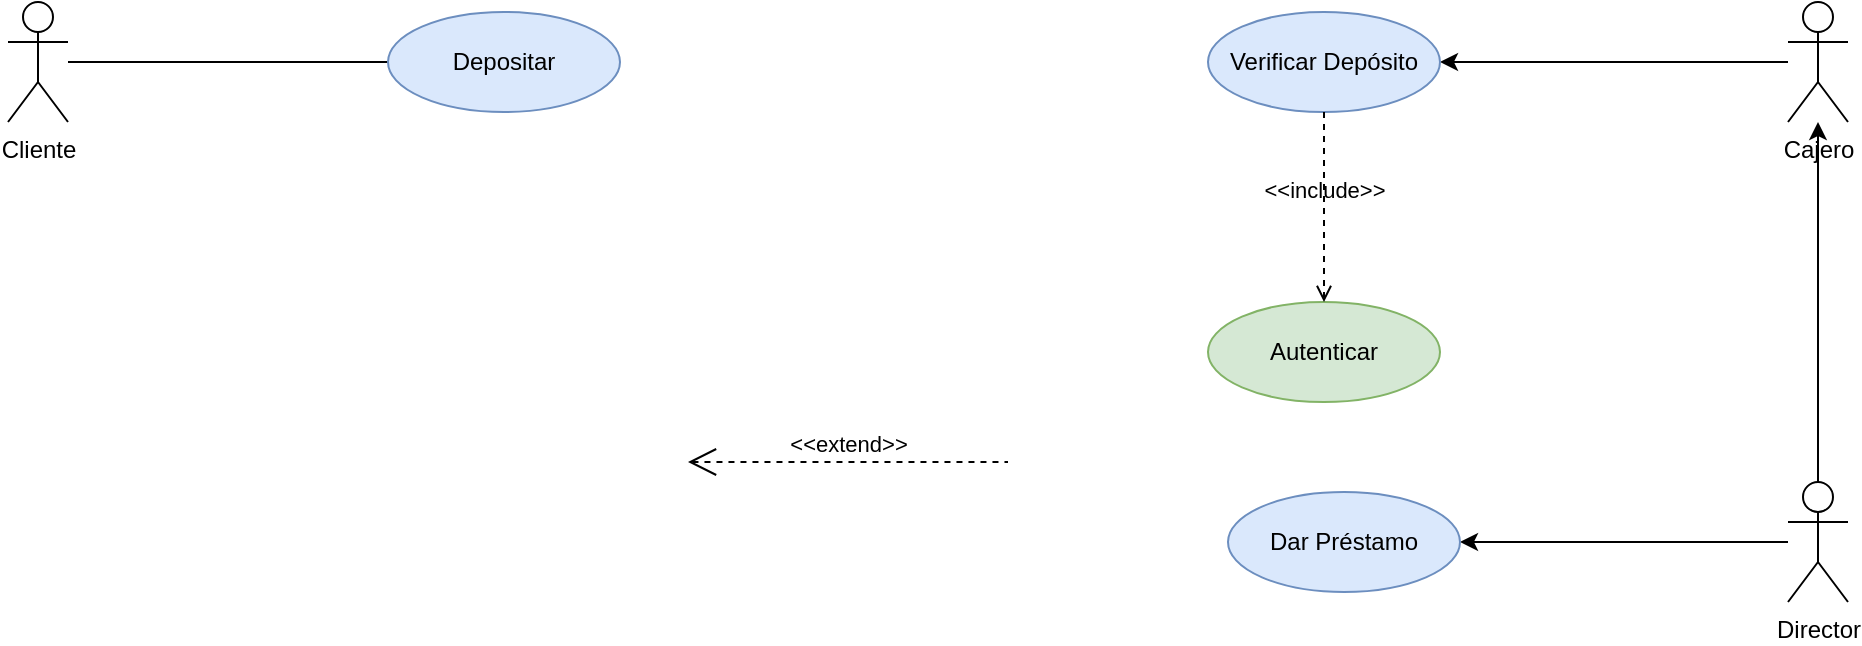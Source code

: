 <mxfile version="22.0.8" type="github">
  <diagram name="Página-1" id="fN_BX1Q7iqfhWap0hX38">
    <mxGraphModel dx="1432" dy="669" grid="1" gridSize="10" guides="1" tooltips="1" connect="1" arrows="1" fold="1" page="1" pageScale="1" pageWidth="827" pageHeight="1169" math="0" shadow="0">
      <root>
        <mxCell id="0" />
        <mxCell id="1" parent="0" />
        <mxCell id="Te2KGw7d16V4PrrXAq18-17" style="edgeStyle=orthogonalEdgeStyle;rounded=0;orthogonalLoop=1;jettySize=auto;html=1;entryX=1;entryY=0.5;entryDx=0;entryDy=0;" edge="1" parent="1" source="Te2KGw7d16V4PrrXAq18-1" target="Te2KGw7d16V4PrrXAq18-14">
          <mxGeometry relative="1" as="geometry" />
        </mxCell>
        <mxCell id="Te2KGw7d16V4PrrXAq18-1" value="Cajero" style="shape=umlActor;verticalLabelPosition=bottom;verticalAlign=top;html=1;outlineConnect=0;" vertex="1" parent="1">
          <mxGeometry x="1050" y="160" width="30" height="60" as="geometry" />
        </mxCell>
        <mxCell id="Te2KGw7d16V4PrrXAq18-12" style="rounded=0;orthogonalLoop=1;jettySize=auto;html=1;entryX=0;entryY=0.5;entryDx=0;entryDy=0;endArrow=none;endFill=0;elbow=vertical;" edge="1" parent="1" source="Te2KGw7d16V4PrrXAq18-2" target="Te2KGw7d16V4PrrXAq18-10">
          <mxGeometry relative="1" as="geometry" />
        </mxCell>
        <mxCell id="Te2KGw7d16V4PrrXAq18-2" value="Cliente" style="shape=umlActor;verticalLabelPosition=bottom;verticalAlign=top;html=1;outlineConnect=0;" vertex="1" parent="1">
          <mxGeometry x="160" y="160" width="30" height="60" as="geometry" />
        </mxCell>
        <mxCell id="Te2KGw7d16V4PrrXAq18-9" style="edgeStyle=orthogonalEdgeStyle;rounded=0;orthogonalLoop=1;jettySize=auto;html=1;" edge="1" parent="1" source="Te2KGw7d16V4PrrXAq18-5" target="Te2KGw7d16V4PrrXAq18-1">
          <mxGeometry relative="1" as="geometry" />
        </mxCell>
        <mxCell id="Te2KGw7d16V4PrrXAq18-19" style="edgeStyle=orthogonalEdgeStyle;rounded=0;orthogonalLoop=1;jettySize=auto;html=1;entryX=1;entryY=0.5;entryDx=0;entryDy=0;" edge="1" parent="1" source="Te2KGw7d16V4PrrXAq18-5" target="Te2KGw7d16V4PrrXAq18-18">
          <mxGeometry relative="1" as="geometry" />
        </mxCell>
        <mxCell id="Te2KGw7d16V4PrrXAq18-5" value="Director" style="shape=umlActor;verticalLabelPosition=bottom;verticalAlign=top;html=1;outlineConnect=0;" vertex="1" parent="1">
          <mxGeometry x="1050" y="400" width="30" height="60" as="geometry" />
        </mxCell>
        <mxCell id="Te2KGw7d16V4PrrXAq18-10" value="Depositar" style="ellipse;whiteSpace=wrap;html=1;fillColor=#dae8fc;strokeColor=#6c8ebf;" vertex="1" parent="1">
          <mxGeometry x="350" y="165" width="116" height="50" as="geometry" />
        </mxCell>
        <mxCell id="Te2KGw7d16V4PrrXAq18-13" value="Autenticar" style="ellipse;whiteSpace=wrap;html=1;fillColor=#d5e8d4;strokeColor=#82b366;" vertex="1" parent="1">
          <mxGeometry x="760" y="310" width="116" height="50" as="geometry" />
        </mxCell>
        <mxCell id="Te2KGw7d16V4PrrXAq18-14" value="Verificar Depósito" style="ellipse;whiteSpace=wrap;html=1;fillColor=#dae8fc;strokeColor=#6c8ebf;" vertex="1" parent="1">
          <mxGeometry x="760" y="165" width="116" height="50" as="geometry" />
        </mxCell>
        <mxCell id="Te2KGw7d16V4PrrXAq18-15" value="&amp;lt;&amp;lt;include&amp;gt;&amp;gt;" style="edgeStyle=none;html=1;endArrow=open;verticalAlign=bottom;dashed=1;labelBackgroundColor=none;rounded=0;exitX=0.5;exitY=1;exitDx=0;exitDy=0;entryX=0.5;entryY=0;entryDx=0;entryDy=0;" edge="1" parent="1" source="Te2KGw7d16V4PrrXAq18-14" target="Te2KGw7d16V4PrrXAq18-13">
          <mxGeometry width="160" relative="1" as="geometry">
            <mxPoint x="760" y="250" as="sourcePoint" />
            <mxPoint x="920" y="250" as="targetPoint" />
          </mxGeometry>
        </mxCell>
        <mxCell id="Te2KGw7d16V4PrrXAq18-16" value="&amp;lt;&amp;lt;extend&amp;gt;&amp;gt;" style="edgeStyle=none;html=1;startArrow=open;endArrow=none;startSize=12;verticalAlign=bottom;dashed=1;labelBackgroundColor=none;rounded=0;" edge="1" parent="1">
          <mxGeometry width="160" relative="1" as="geometry">
            <mxPoint x="500" y="390" as="sourcePoint" />
            <mxPoint x="660" y="390" as="targetPoint" />
          </mxGeometry>
        </mxCell>
        <mxCell id="Te2KGw7d16V4PrrXAq18-18" value="Dar Préstamo" style="ellipse;whiteSpace=wrap;html=1;fillColor=#dae8fc;strokeColor=#6c8ebf;" vertex="1" parent="1">
          <mxGeometry x="770" y="405" width="116" height="50" as="geometry" />
        </mxCell>
      </root>
    </mxGraphModel>
  </diagram>
</mxfile>
